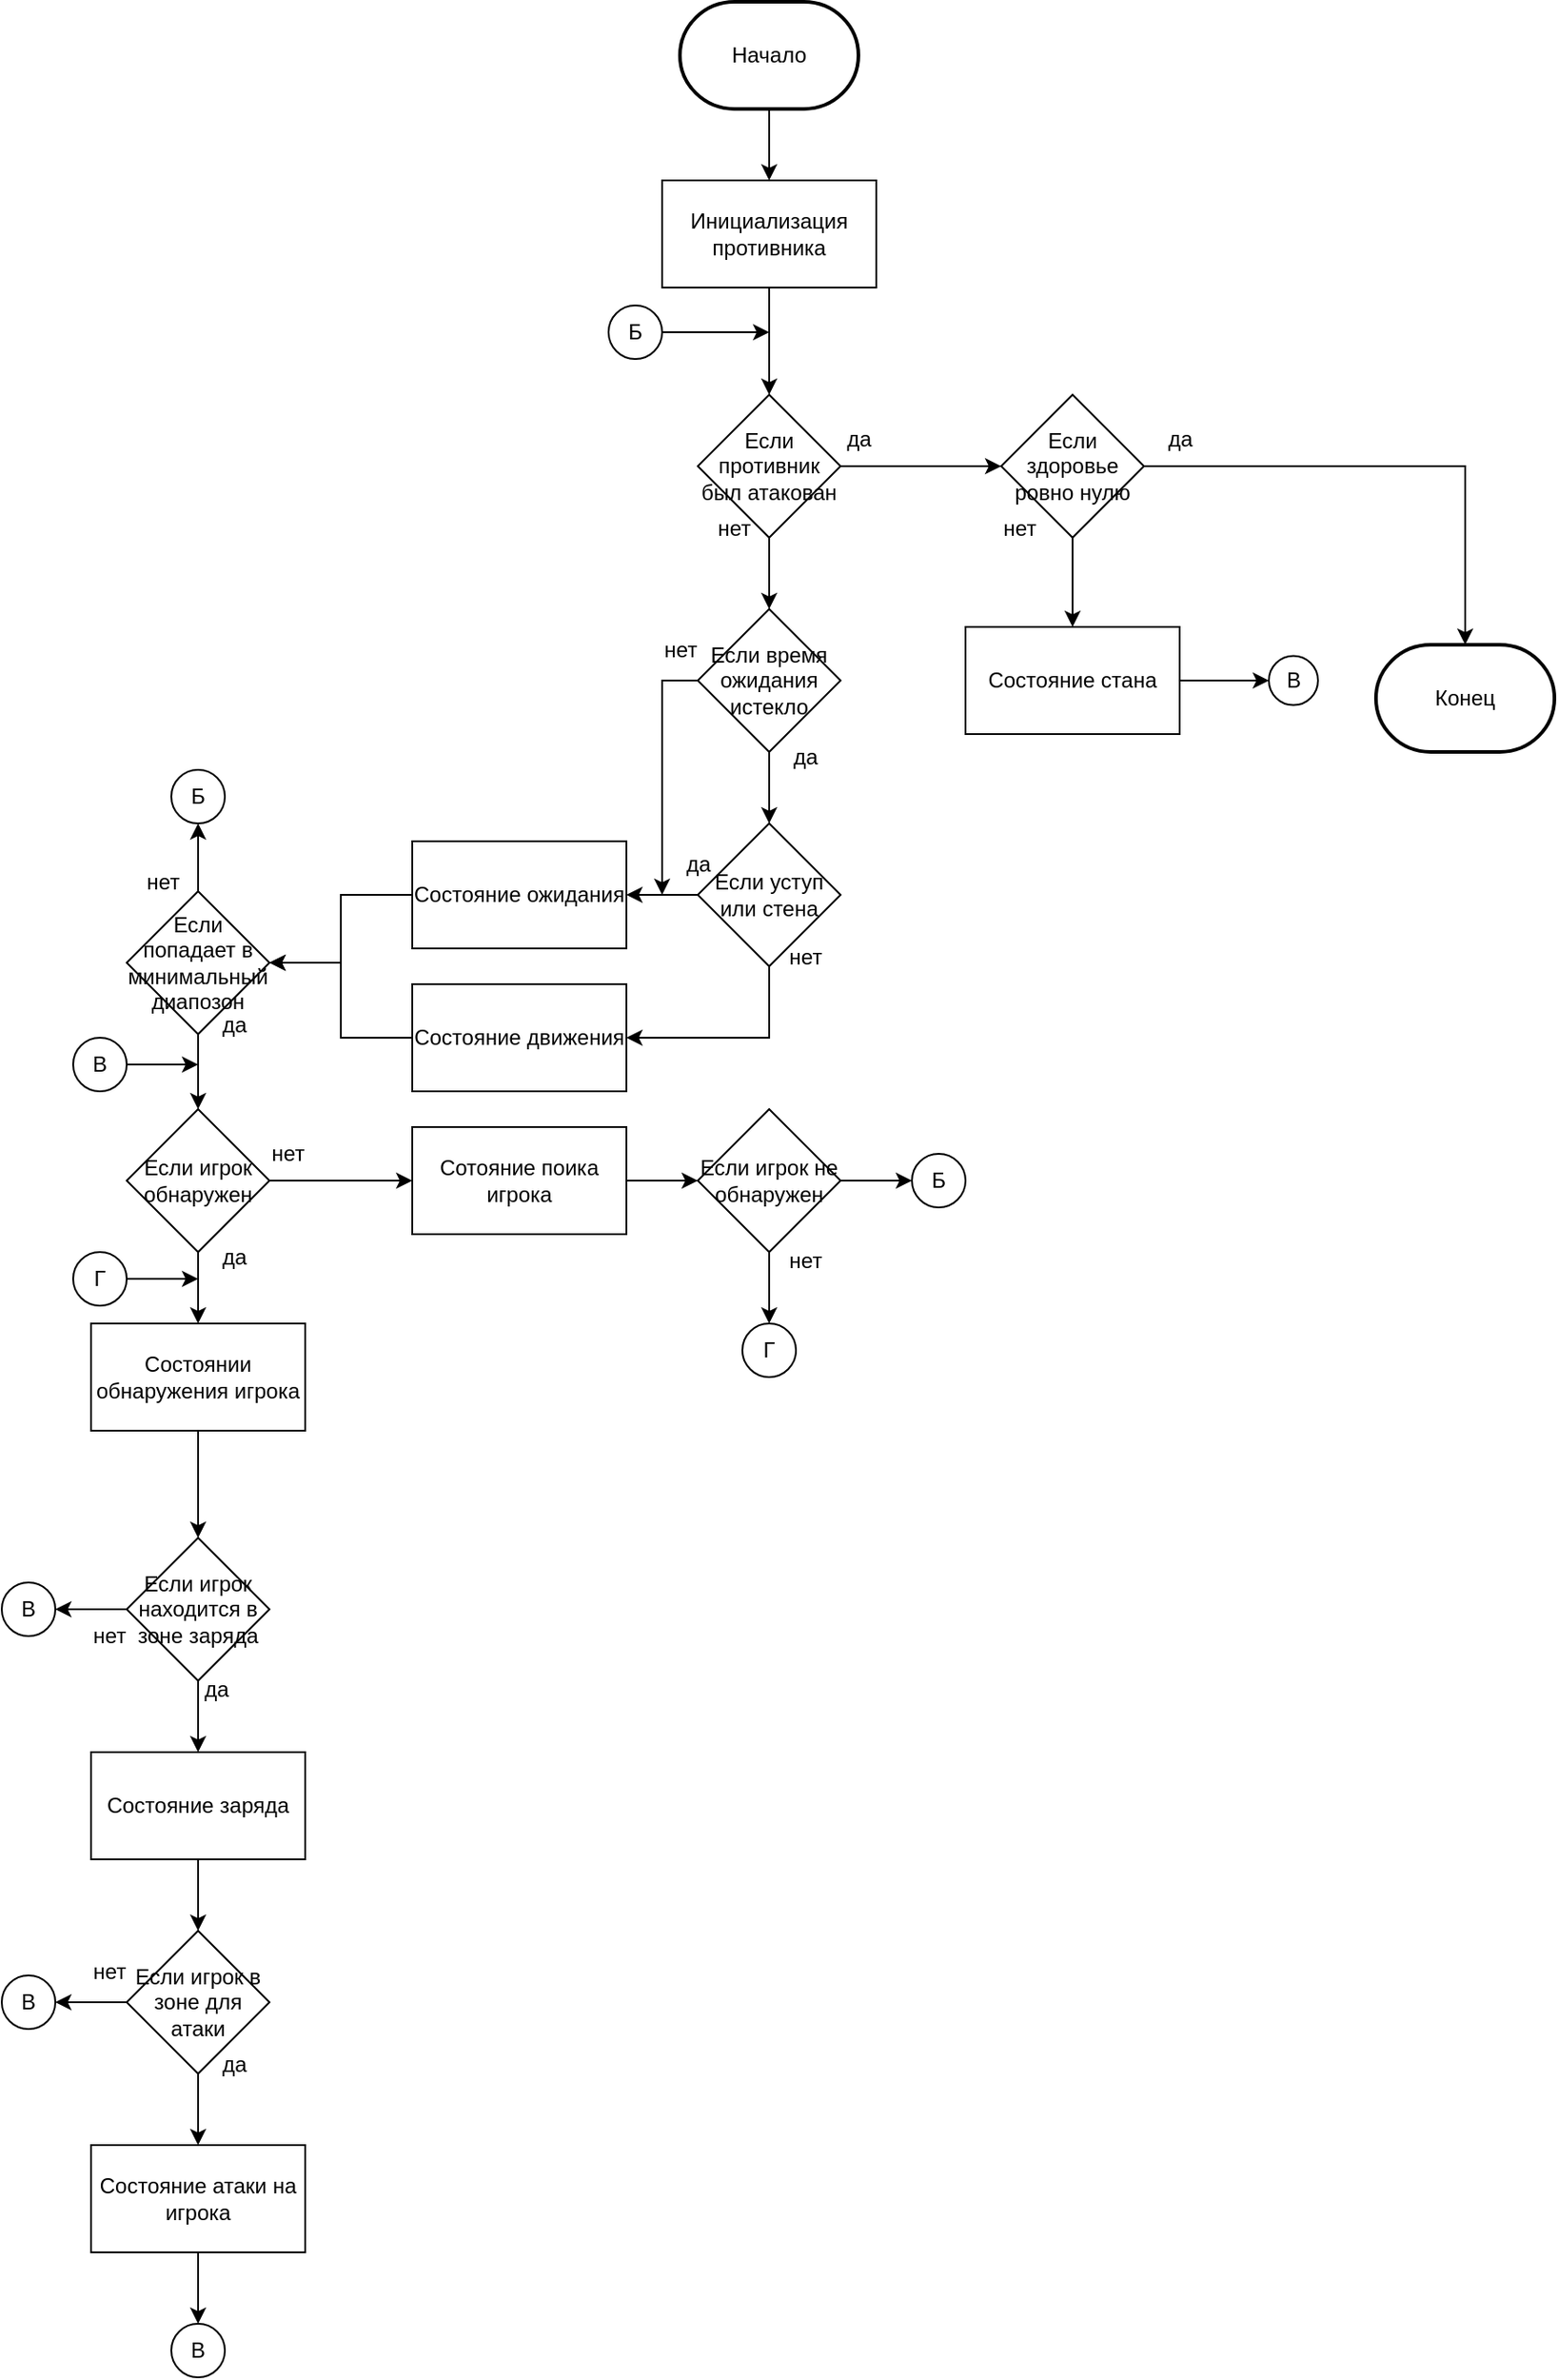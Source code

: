 <mxfile version="21.3.6" type="github">
  <diagram name="Страница 1" id="Gj84CHODnY0U7U4xxXaJ">
    <mxGraphModel dx="2147" dy="730" grid="1" gridSize="10" guides="1" tooltips="1" connect="1" arrows="1" fold="1" page="1" pageScale="1" pageWidth="827" pageHeight="1169" math="0" shadow="0">
      <root>
        <mxCell id="0" />
        <mxCell id="1" parent="0" />
        <mxCell id="MkpX5dZ0gaFHG59IAgGM-9" style="edgeStyle=orthogonalEdgeStyle;rounded=0;orthogonalLoop=1;jettySize=auto;html=1;exitX=0.5;exitY=1;exitDx=0;exitDy=0;entryX=0.5;entryY=0;entryDx=0;entryDy=0;" parent="1" source="MkpX5dZ0gaFHG59IAgGM-2" target="MkpX5dZ0gaFHG59IAgGM-7" edge="1">
          <mxGeometry relative="1" as="geometry" />
        </mxCell>
        <mxCell id="MkpX5dZ0gaFHG59IAgGM-2" value="Инициализация противника" style="rounded=0;whiteSpace=wrap;html=1;" parent="1" vertex="1">
          <mxGeometry x="340" y="120" width="120" height="60" as="geometry" />
        </mxCell>
        <mxCell id="MkpX5dZ0gaFHG59IAgGM-6" style="edgeStyle=orthogonalEdgeStyle;rounded=0;orthogonalLoop=1;jettySize=auto;html=1;exitX=0.5;exitY=1;exitDx=0;exitDy=0;exitPerimeter=0;entryX=0.5;entryY=0;entryDx=0;entryDy=0;" parent="1" source="MkpX5dZ0gaFHG59IAgGM-5" target="MkpX5dZ0gaFHG59IAgGM-2" edge="1">
          <mxGeometry relative="1" as="geometry" />
        </mxCell>
        <mxCell id="MkpX5dZ0gaFHG59IAgGM-5" value="Начало" style="strokeWidth=2;html=1;shape=mxgraph.flowchart.terminator;whiteSpace=wrap;" parent="1" vertex="1">
          <mxGeometry x="350" y="20" width="100" height="60" as="geometry" />
        </mxCell>
        <mxCell id="MkpX5dZ0gaFHG59IAgGM-10" style="edgeStyle=orthogonalEdgeStyle;rounded=0;orthogonalLoop=1;jettySize=auto;html=1;exitX=0.5;exitY=1;exitDx=0;exitDy=0;entryX=0.5;entryY=0;entryDx=0;entryDy=0;" parent="1" source="MkpX5dZ0gaFHG59IAgGM-7" target="MkpX5dZ0gaFHG59IAgGM-8" edge="1">
          <mxGeometry relative="1" as="geometry" />
        </mxCell>
        <mxCell id="MkpX5dZ0gaFHG59IAgGM-11" style="edgeStyle=orthogonalEdgeStyle;rounded=0;orthogonalLoop=1;jettySize=auto;html=1;exitX=1;exitY=0.5;exitDx=0;exitDy=0;entryX=0;entryY=0.5;entryDx=0;entryDy=0;" parent="1" source="MkpX5dZ0gaFHG59IAgGM-7" target="MkpX5dZ0gaFHG59IAgGM-12" edge="1">
          <mxGeometry relative="1" as="geometry">
            <mxPoint x="590" y="260" as="targetPoint" />
          </mxGeometry>
        </mxCell>
        <mxCell id="MkpX5dZ0gaFHG59IAgGM-7" value="Если противник был атакован" style="rhombus;whiteSpace=wrap;html=1;" parent="1" vertex="1">
          <mxGeometry x="360" y="240" width="80" height="80" as="geometry" />
        </mxCell>
        <mxCell id="MkpX5dZ0gaFHG59IAgGM-24" style="edgeStyle=orthogonalEdgeStyle;rounded=0;orthogonalLoop=1;jettySize=auto;html=1;exitX=0.5;exitY=1;exitDx=0;exitDy=0;entryX=0.5;entryY=0;entryDx=0;entryDy=0;" parent="1" source="MkpX5dZ0gaFHG59IAgGM-8" target="MkpX5dZ0gaFHG59IAgGM-23" edge="1">
          <mxGeometry relative="1" as="geometry" />
        </mxCell>
        <mxCell id="MkpX5dZ0gaFHG59IAgGM-29" style="edgeStyle=orthogonalEdgeStyle;rounded=0;orthogonalLoop=1;jettySize=auto;html=1;exitX=0;exitY=0.5;exitDx=0;exitDy=0;" parent="1" source="MkpX5dZ0gaFHG59IAgGM-8" edge="1">
          <mxGeometry relative="1" as="geometry">
            <mxPoint x="340" y="520" as="targetPoint" />
          </mxGeometry>
        </mxCell>
        <mxCell id="MkpX5dZ0gaFHG59IAgGM-8" value="Если время ожидания истекло" style="rhombus;whiteSpace=wrap;html=1;" parent="1" vertex="1">
          <mxGeometry x="360" y="360" width="80" height="80" as="geometry" />
        </mxCell>
        <mxCell id="MkpX5dZ0gaFHG59IAgGM-20" style="edgeStyle=orthogonalEdgeStyle;rounded=0;orthogonalLoop=1;jettySize=auto;html=1;exitX=0.5;exitY=1;exitDx=0;exitDy=0;entryX=0.5;entryY=0;entryDx=0;entryDy=0;" parent="1" source="MkpX5dZ0gaFHG59IAgGM-12" target="MkpX5dZ0gaFHG59IAgGM-19" edge="1">
          <mxGeometry relative="1" as="geometry" />
        </mxCell>
        <mxCell id="MkpX5dZ0gaFHG59IAgGM-93" style="edgeStyle=orthogonalEdgeStyle;rounded=0;orthogonalLoop=1;jettySize=auto;html=1;exitX=1;exitY=0.5;exitDx=0;exitDy=0;entryX=0.5;entryY=0;entryDx=0;entryDy=0;entryPerimeter=0;" parent="1" source="MkpX5dZ0gaFHG59IAgGM-12" target="MkpX5dZ0gaFHG59IAgGM-15" edge="1">
          <mxGeometry relative="1" as="geometry" />
        </mxCell>
        <mxCell id="MkpX5dZ0gaFHG59IAgGM-12" value="Если здоровье ровно нулю" style="rhombus;whiteSpace=wrap;html=1;" parent="1" vertex="1">
          <mxGeometry x="530" y="240" width="80" height="80" as="geometry" />
        </mxCell>
        <mxCell id="MkpX5dZ0gaFHG59IAgGM-13" value="да" style="text;html=1;align=center;verticalAlign=middle;resizable=0;points=[];autosize=1;strokeColor=none;fillColor=none;" parent="1" vertex="1">
          <mxGeometry x="430" y="250" width="40" height="30" as="geometry" />
        </mxCell>
        <mxCell id="MkpX5dZ0gaFHG59IAgGM-15" value="Конец" style="strokeWidth=2;html=1;shape=mxgraph.flowchart.terminator;whiteSpace=wrap;" parent="1" vertex="1">
          <mxGeometry x="740" y="380" width="100" height="60" as="geometry" />
        </mxCell>
        <mxCell id="MkpX5dZ0gaFHG59IAgGM-17" value="да" style="text;html=1;align=center;verticalAlign=middle;resizable=0;points=[];autosize=1;strokeColor=none;fillColor=none;" parent="1" vertex="1">
          <mxGeometry x="610" y="250" width="40" height="30" as="geometry" />
        </mxCell>
        <mxCell id="MkpX5dZ0gaFHG59IAgGM-18" value="нет" style="text;html=1;align=center;verticalAlign=middle;resizable=0;points=[];autosize=1;strokeColor=none;fillColor=none;" parent="1" vertex="1">
          <mxGeometry x="520" y="300" width="40" height="30" as="geometry" />
        </mxCell>
        <mxCell id="MkpX5dZ0gaFHG59IAgGM-21" style="edgeStyle=orthogonalEdgeStyle;rounded=0;orthogonalLoop=1;jettySize=auto;html=1;exitX=1;exitY=0.5;exitDx=0;exitDy=0;entryX=0;entryY=0.5;entryDx=0;entryDy=0;" parent="1" source="MkpX5dZ0gaFHG59IAgGM-19" target="MkpX5dZ0gaFHG59IAgGM-22" edge="1">
          <mxGeometry relative="1" as="geometry">
            <mxPoint x="680" y="360" as="targetPoint" />
          </mxGeometry>
        </mxCell>
        <mxCell id="MkpX5dZ0gaFHG59IAgGM-19" value="Состояние стана" style="rounded=0;whiteSpace=wrap;html=1;" parent="1" vertex="1">
          <mxGeometry x="510" y="370" width="120" height="60" as="geometry" />
        </mxCell>
        <mxCell id="MkpX5dZ0gaFHG59IAgGM-22" value="В" style="ellipse;whiteSpace=wrap;html=1;aspect=fixed;" parent="1" vertex="1">
          <mxGeometry x="680" y="386.25" width="27.5" height="27.5" as="geometry" />
        </mxCell>
        <mxCell id="MkpX5dZ0gaFHG59IAgGM-27" style="edgeStyle=orthogonalEdgeStyle;rounded=0;orthogonalLoop=1;jettySize=auto;html=1;exitX=0;exitY=0.5;exitDx=0;exitDy=0;" parent="1" source="MkpX5dZ0gaFHG59IAgGM-23" target="MkpX5dZ0gaFHG59IAgGM-28" edge="1">
          <mxGeometry relative="1" as="geometry">
            <mxPoint x="280" y="520" as="targetPoint" />
          </mxGeometry>
        </mxCell>
        <mxCell id="MkpX5dZ0gaFHG59IAgGM-34" style="edgeStyle=orthogonalEdgeStyle;rounded=0;orthogonalLoop=1;jettySize=auto;html=1;exitX=0.5;exitY=1;exitDx=0;exitDy=0;entryX=1;entryY=0.5;entryDx=0;entryDy=0;" parent="1" source="MkpX5dZ0gaFHG59IAgGM-23" target="MkpX5dZ0gaFHG59IAgGM-33" edge="1">
          <mxGeometry relative="1" as="geometry" />
        </mxCell>
        <mxCell id="MkpX5dZ0gaFHG59IAgGM-23" value="Если уступ или стена" style="rhombus;whiteSpace=wrap;html=1;" parent="1" vertex="1">
          <mxGeometry x="360" y="480" width="80" height="80" as="geometry" />
        </mxCell>
        <mxCell id="MkpX5dZ0gaFHG59IAgGM-25" value="нет" style="text;html=1;align=center;verticalAlign=middle;resizable=0;points=[];autosize=1;strokeColor=none;fillColor=none;" parent="1" vertex="1">
          <mxGeometry x="360" y="300" width="40" height="30" as="geometry" />
        </mxCell>
        <mxCell id="MkpX5dZ0gaFHG59IAgGM-26" value="да" style="text;html=1;align=center;verticalAlign=middle;resizable=0;points=[];autosize=1;strokeColor=none;fillColor=none;" parent="1" vertex="1">
          <mxGeometry x="400" y="428" width="40" height="30" as="geometry" />
        </mxCell>
        <mxCell id="MkpX5dZ0gaFHG59IAgGM-36" style="edgeStyle=orthogonalEdgeStyle;rounded=0;orthogonalLoop=1;jettySize=auto;html=1;exitX=0;exitY=0.5;exitDx=0;exitDy=0;entryX=1;entryY=0.5;entryDx=0;entryDy=0;" parent="1" source="MkpX5dZ0gaFHG59IAgGM-28" target="MkpX5dZ0gaFHG59IAgGM-35" edge="1">
          <mxGeometry relative="1" as="geometry" />
        </mxCell>
        <mxCell id="MkpX5dZ0gaFHG59IAgGM-28" value="Состояние ожидания" style="rounded=0;whiteSpace=wrap;html=1;" parent="1" vertex="1">
          <mxGeometry x="200" y="490" width="120" height="60" as="geometry" />
        </mxCell>
        <mxCell id="MkpX5dZ0gaFHG59IAgGM-30" value="нет" style="text;html=1;align=center;verticalAlign=middle;resizable=0;points=[];autosize=1;strokeColor=none;fillColor=none;" parent="1" vertex="1">
          <mxGeometry x="330" y="368" width="40" height="30" as="geometry" />
        </mxCell>
        <mxCell id="MkpX5dZ0gaFHG59IAgGM-31" value="да" style="text;html=1;align=center;verticalAlign=middle;resizable=0;points=[];autosize=1;strokeColor=none;fillColor=none;" parent="1" vertex="1">
          <mxGeometry x="340" y="488" width="40" height="30" as="geometry" />
        </mxCell>
        <mxCell id="MkpX5dZ0gaFHG59IAgGM-32" value="нет" style="text;html=1;align=center;verticalAlign=middle;resizable=0;points=[];autosize=1;strokeColor=none;fillColor=none;" parent="1" vertex="1">
          <mxGeometry x="400" y="540" width="40" height="30" as="geometry" />
        </mxCell>
        <mxCell id="MkpX5dZ0gaFHG59IAgGM-37" style="edgeStyle=orthogonalEdgeStyle;rounded=0;orthogonalLoop=1;jettySize=auto;html=1;exitX=0;exitY=0.5;exitDx=0;exitDy=0;entryX=1;entryY=0.5;entryDx=0;entryDy=0;" parent="1" source="MkpX5dZ0gaFHG59IAgGM-33" target="MkpX5dZ0gaFHG59IAgGM-35" edge="1">
          <mxGeometry relative="1" as="geometry">
            <mxPoint x="140" y="580" as="targetPoint" />
          </mxGeometry>
        </mxCell>
        <mxCell id="MkpX5dZ0gaFHG59IAgGM-33" value="Состояние движения" style="rounded=0;whiteSpace=wrap;html=1;" parent="1" vertex="1">
          <mxGeometry x="200" y="570" width="120" height="60" as="geometry" />
        </mxCell>
        <mxCell id="MkpX5dZ0gaFHG59IAgGM-38" style="edgeStyle=orthogonalEdgeStyle;rounded=0;orthogonalLoop=1;jettySize=auto;html=1;exitX=0.5;exitY=0;exitDx=0;exitDy=0;entryX=0.5;entryY=1;entryDx=0;entryDy=0;" parent="1" source="MkpX5dZ0gaFHG59IAgGM-35" target="MkpX5dZ0gaFHG59IAgGM-39" edge="1">
          <mxGeometry relative="1" as="geometry">
            <mxPoint x="80" y="480" as="targetPoint" />
          </mxGeometry>
        </mxCell>
        <mxCell id="MkpX5dZ0gaFHG59IAgGM-45" style="edgeStyle=orthogonalEdgeStyle;rounded=0;orthogonalLoop=1;jettySize=auto;html=1;exitX=0.5;exitY=1;exitDx=0;exitDy=0;entryX=0.5;entryY=0;entryDx=0;entryDy=0;" parent="1" source="MkpX5dZ0gaFHG59IAgGM-35" target="MkpX5dZ0gaFHG59IAgGM-44" edge="1">
          <mxGeometry relative="1" as="geometry" />
        </mxCell>
        <mxCell id="MkpX5dZ0gaFHG59IAgGM-35" value="Если попадает в минимальный диапозон" style="rhombus;whiteSpace=wrap;html=1;" parent="1" vertex="1">
          <mxGeometry x="40" y="518" width="80" height="80" as="geometry" />
        </mxCell>
        <mxCell id="MkpX5dZ0gaFHG59IAgGM-39" value="Б" style="ellipse;whiteSpace=wrap;html=1;aspect=fixed;" parent="1" vertex="1">
          <mxGeometry x="65" y="450" width="30" height="30" as="geometry" />
        </mxCell>
        <mxCell id="MkpX5dZ0gaFHG59IAgGM-43" style="edgeStyle=orthogonalEdgeStyle;rounded=0;orthogonalLoop=1;jettySize=auto;html=1;exitX=1;exitY=0.5;exitDx=0;exitDy=0;" parent="1" source="MkpX5dZ0gaFHG59IAgGM-40" edge="1">
          <mxGeometry relative="1" as="geometry">
            <mxPoint x="400" y="205" as="targetPoint" />
          </mxGeometry>
        </mxCell>
        <mxCell id="MkpX5dZ0gaFHG59IAgGM-40" value="Б" style="ellipse;whiteSpace=wrap;html=1;aspect=fixed;" parent="1" vertex="1">
          <mxGeometry x="310" y="190" width="30" height="30" as="geometry" />
        </mxCell>
        <mxCell id="MkpX5dZ0gaFHG59IAgGM-47" style="edgeStyle=orthogonalEdgeStyle;rounded=0;orthogonalLoop=1;jettySize=auto;html=1;exitX=0.5;exitY=1;exitDx=0;exitDy=0;entryX=0.5;entryY=0;entryDx=0;entryDy=0;" parent="1" source="MkpX5dZ0gaFHG59IAgGM-44" target="MkpX5dZ0gaFHG59IAgGM-66" edge="1">
          <mxGeometry relative="1" as="geometry" />
        </mxCell>
        <mxCell id="MkpX5dZ0gaFHG59IAgGM-63" style="edgeStyle=orthogonalEdgeStyle;rounded=0;orthogonalLoop=1;jettySize=auto;html=1;exitX=1;exitY=0.5;exitDx=0;exitDy=0;entryX=0;entryY=0.5;entryDx=0;entryDy=0;" parent="1" source="MkpX5dZ0gaFHG59IAgGM-44" target="MkpX5dZ0gaFHG59IAgGM-69" edge="1">
          <mxGeometry relative="1" as="geometry">
            <mxPoint x="160" y="680" as="targetPoint" />
          </mxGeometry>
        </mxCell>
        <mxCell id="MkpX5dZ0gaFHG59IAgGM-44" value="Если игрок обнаружен" style="rhombus;whiteSpace=wrap;html=1;" parent="1" vertex="1">
          <mxGeometry x="40" y="640" width="80" height="80" as="geometry" />
        </mxCell>
        <mxCell id="MkpX5dZ0gaFHG59IAgGM-49" style="edgeStyle=orthogonalEdgeStyle;rounded=0;orthogonalLoop=1;jettySize=auto;html=1;exitX=0.5;exitY=1;exitDx=0;exitDy=0;entryX=0.5;entryY=0;entryDx=0;entryDy=0;" parent="1" source="MkpX5dZ0gaFHG59IAgGM-46" target="MkpX5dZ0gaFHG59IAgGM-48" edge="1">
          <mxGeometry relative="1" as="geometry" />
        </mxCell>
        <mxCell id="MkpX5dZ0gaFHG59IAgGM-78" style="edgeStyle=orthogonalEdgeStyle;rounded=0;orthogonalLoop=1;jettySize=auto;html=1;exitX=0;exitY=0.5;exitDx=0;exitDy=0;entryX=1;entryY=0.5;entryDx=0;entryDy=0;" parent="1" source="MkpX5dZ0gaFHG59IAgGM-46" target="MkpX5dZ0gaFHG59IAgGM-74" edge="1">
          <mxGeometry relative="1" as="geometry" />
        </mxCell>
        <mxCell id="MkpX5dZ0gaFHG59IAgGM-46" value="Если игрок находится в зоне заряда" style="rhombus;whiteSpace=wrap;html=1;" parent="1" vertex="1">
          <mxGeometry x="40" y="880" width="80" height="80" as="geometry" />
        </mxCell>
        <mxCell id="MkpX5dZ0gaFHG59IAgGM-51" style="edgeStyle=orthogonalEdgeStyle;rounded=0;orthogonalLoop=1;jettySize=auto;html=1;exitX=0.5;exitY=1;exitDx=0;exitDy=0;entryX=0.5;entryY=0;entryDx=0;entryDy=0;" parent="1" source="MkpX5dZ0gaFHG59IAgGM-48" target="MkpX5dZ0gaFHG59IAgGM-50" edge="1">
          <mxGeometry relative="1" as="geometry" />
        </mxCell>
        <mxCell id="MkpX5dZ0gaFHG59IAgGM-48" value="Состояние заряда" style="rounded=0;whiteSpace=wrap;html=1;" parent="1" vertex="1">
          <mxGeometry x="20" y="1000" width="120" height="60" as="geometry" />
        </mxCell>
        <mxCell id="MkpX5dZ0gaFHG59IAgGM-53" style="edgeStyle=orthogonalEdgeStyle;rounded=0;orthogonalLoop=1;jettySize=auto;html=1;exitX=0.5;exitY=1;exitDx=0;exitDy=0;entryX=0.5;entryY=0;entryDx=0;entryDy=0;" parent="1" source="MkpX5dZ0gaFHG59IAgGM-50" target="MkpX5dZ0gaFHG59IAgGM-52" edge="1">
          <mxGeometry relative="1" as="geometry" />
        </mxCell>
        <mxCell id="MkpX5dZ0gaFHG59IAgGM-76" style="edgeStyle=orthogonalEdgeStyle;rounded=0;orthogonalLoop=1;jettySize=auto;html=1;exitX=0;exitY=0.5;exitDx=0;exitDy=0;entryX=1;entryY=0.5;entryDx=0;entryDy=0;" parent="1" source="MkpX5dZ0gaFHG59IAgGM-50" target="MkpX5dZ0gaFHG59IAgGM-73" edge="1">
          <mxGeometry relative="1" as="geometry" />
        </mxCell>
        <mxCell id="MkpX5dZ0gaFHG59IAgGM-50" value="Если игрок в зоне для атаки" style="rhombus;whiteSpace=wrap;html=1;" parent="1" vertex="1">
          <mxGeometry x="40" y="1100" width="80" height="80" as="geometry" />
        </mxCell>
        <mxCell id="MkpX5dZ0gaFHG59IAgGM-75" style="edgeStyle=orthogonalEdgeStyle;rounded=0;orthogonalLoop=1;jettySize=auto;html=1;exitX=0.5;exitY=1;exitDx=0;exitDy=0;entryX=0.5;entryY=0;entryDx=0;entryDy=0;" parent="1" source="MkpX5dZ0gaFHG59IAgGM-52" target="MkpX5dZ0gaFHG59IAgGM-72" edge="1">
          <mxGeometry relative="1" as="geometry" />
        </mxCell>
        <mxCell id="MkpX5dZ0gaFHG59IAgGM-52" value="Состояние атаки на игрока" style="rounded=0;whiteSpace=wrap;html=1;" parent="1" vertex="1">
          <mxGeometry x="20" y="1220" width="120" height="60" as="geometry" />
        </mxCell>
        <mxCell id="MkpX5dZ0gaFHG59IAgGM-54" value="да" style="text;html=1;align=center;verticalAlign=middle;resizable=0;points=[];autosize=1;strokeColor=none;fillColor=none;" parent="1" vertex="1">
          <mxGeometry x="80" y="708" width="40" height="30" as="geometry" />
        </mxCell>
        <mxCell id="MkpX5dZ0gaFHG59IAgGM-55" value="да" style="text;html=1;align=center;verticalAlign=middle;resizable=0;points=[];autosize=1;strokeColor=none;fillColor=none;" parent="1" vertex="1">
          <mxGeometry x="70" y="950" width="40" height="30" as="geometry" />
        </mxCell>
        <mxCell id="MkpX5dZ0gaFHG59IAgGM-56" value="да" style="text;html=1;align=center;verticalAlign=middle;resizable=0;points=[];autosize=1;strokeColor=none;fillColor=none;" parent="1" vertex="1">
          <mxGeometry x="80" y="1160" width="40" height="30" as="geometry" />
        </mxCell>
        <mxCell id="MkpX5dZ0gaFHG59IAgGM-59" value="нет" style="text;html=1;align=center;verticalAlign=middle;resizable=0;points=[];autosize=1;strokeColor=none;fillColor=none;" parent="1" vertex="1">
          <mxGeometry x="10" y="1108" width="40" height="30" as="geometry" />
        </mxCell>
        <mxCell id="MkpX5dZ0gaFHG59IAgGM-61" value="да" style="text;html=1;align=center;verticalAlign=middle;resizable=0;points=[];autosize=1;strokeColor=none;fillColor=none;" parent="1" vertex="1">
          <mxGeometry x="80" y="578" width="40" height="30" as="geometry" />
        </mxCell>
        <mxCell id="MkpX5dZ0gaFHG59IAgGM-62" value="нет" style="text;html=1;align=center;verticalAlign=middle;resizable=0;points=[];autosize=1;strokeColor=none;fillColor=none;" parent="1" vertex="1">
          <mxGeometry x="40" y="498" width="40" height="30" as="geometry" />
        </mxCell>
        <mxCell id="MkpX5dZ0gaFHG59IAgGM-70" style="edgeStyle=orthogonalEdgeStyle;rounded=0;orthogonalLoop=1;jettySize=auto;html=1;exitX=0.5;exitY=1;exitDx=0;exitDy=0;entryX=0.5;entryY=0;entryDx=0;entryDy=0;" parent="1" source="MkpX5dZ0gaFHG59IAgGM-66" target="MkpX5dZ0gaFHG59IAgGM-46" edge="1">
          <mxGeometry relative="1" as="geometry" />
        </mxCell>
        <mxCell id="MkpX5dZ0gaFHG59IAgGM-66" value="Состоянии обнаружения игрока" style="rounded=0;whiteSpace=wrap;html=1;" parent="1" vertex="1">
          <mxGeometry x="20" y="760" width="120" height="60" as="geometry" />
        </mxCell>
        <mxCell id="MkpX5dZ0gaFHG59IAgGM-67" value="нет" style="text;html=1;align=center;verticalAlign=middle;resizable=0;points=[];autosize=1;strokeColor=none;fillColor=none;" parent="1" vertex="1">
          <mxGeometry x="110" y="650" width="40" height="30" as="geometry" />
        </mxCell>
        <mxCell id="MkpX5dZ0gaFHG59IAgGM-68" value="нет" style="text;html=1;align=center;verticalAlign=middle;resizable=0;points=[];autosize=1;strokeColor=none;fillColor=none;" parent="1" vertex="1">
          <mxGeometry x="10" y="920" width="40" height="30" as="geometry" />
        </mxCell>
        <mxCell id="MkpX5dZ0gaFHG59IAgGM-82" style="edgeStyle=orthogonalEdgeStyle;rounded=0;orthogonalLoop=1;jettySize=auto;html=1;exitX=1;exitY=0.5;exitDx=0;exitDy=0;entryX=0;entryY=0.5;entryDx=0;entryDy=0;" parent="1" source="MkpX5dZ0gaFHG59IAgGM-69" target="MkpX5dZ0gaFHG59IAgGM-83" edge="1">
          <mxGeometry relative="1" as="geometry">
            <mxPoint x="360" y="680" as="targetPoint" />
          </mxGeometry>
        </mxCell>
        <mxCell id="MkpX5dZ0gaFHG59IAgGM-69" value="Сотояние поика игрока" style="rounded=0;whiteSpace=wrap;html=1;" parent="1" vertex="1">
          <mxGeometry x="200" y="650" width="120" height="60" as="geometry" />
        </mxCell>
        <mxCell id="MkpX5dZ0gaFHG59IAgGM-72" value="В" style="ellipse;whiteSpace=wrap;html=1;aspect=fixed;" parent="1" vertex="1">
          <mxGeometry x="65" y="1320" width="30" height="30" as="geometry" />
        </mxCell>
        <mxCell id="MkpX5dZ0gaFHG59IAgGM-73" value="В" style="ellipse;whiteSpace=wrap;html=1;aspect=fixed;" parent="1" vertex="1">
          <mxGeometry x="-30" y="1125" width="30" height="30" as="geometry" />
        </mxCell>
        <mxCell id="MkpX5dZ0gaFHG59IAgGM-74" value="В" style="ellipse;whiteSpace=wrap;html=1;aspect=fixed;" parent="1" vertex="1">
          <mxGeometry x="-30" y="905" width="30" height="30" as="geometry" />
        </mxCell>
        <mxCell id="MkpX5dZ0gaFHG59IAgGM-81" style="edgeStyle=orthogonalEdgeStyle;rounded=0;orthogonalLoop=1;jettySize=auto;html=1;exitX=1;exitY=0.5;exitDx=0;exitDy=0;" parent="1" source="MkpX5dZ0gaFHG59IAgGM-79" edge="1">
          <mxGeometry relative="1" as="geometry">
            <mxPoint x="80" y="615" as="targetPoint" />
          </mxGeometry>
        </mxCell>
        <mxCell id="MkpX5dZ0gaFHG59IAgGM-79" value="В" style="ellipse;whiteSpace=wrap;html=1;aspect=fixed;" parent="1" vertex="1">
          <mxGeometry x="10" y="600" width="30" height="30" as="geometry" />
        </mxCell>
        <mxCell id="MkpX5dZ0gaFHG59IAgGM-84" style="edgeStyle=orthogonalEdgeStyle;rounded=0;orthogonalLoop=1;jettySize=auto;html=1;exitX=0.5;exitY=1;exitDx=0;exitDy=0;entryX=0.5;entryY=0;entryDx=0;entryDy=0;" parent="1" source="MkpX5dZ0gaFHG59IAgGM-83" target="MkpX5dZ0gaFHG59IAgGM-85" edge="1">
          <mxGeometry relative="1" as="geometry">
            <mxPoint x="400" y="760" as="targetPoint" />
          </mxGeometry>
        </mxCell>
        <mxCell id="MkpX5dZ0gaFHG59IAgGM-92" style="edgeStyle=orthogonalEdgeStyle;rounded=0;orthogonalLoop=1;jettySize=auto;html=1;exitX=1;exitY=0.5;exitDx=0;exitDy=0;entryX=0;entryY=0.5;entryDx=0;entryDy=0;" parent="1" source="MkpX5dZ0gaFHG59IAgGM-83" target="MkpX5dZ0gaFHG59IAgGM-91" edge="1">
          <mxGeometry relative="1" as="geometry" />
        </mxCell>
        <mxCell id="MkpX5dZ0gaFHG59IAgGM-83" value="Если игрок не обнаружен" style="rhombus;whiteSpace=wrap;html=1;" parent="1" vertex="1">
          <mxGeometry x="360" y="640" width="80" height="80" as="geometry" />
        </mxCell>
        <mxCell id="MkpX5dZ0gaFHG59IAgGM-85" value="Г" style="ellipse;whiteSpace=wrap;html=1;aspect=fixed;" parent="1" vertex="1">
          <mxGeometry x="385" y="760" width="30" height="30" as="geometry" />
        </mxCell>
        <mxCell id="MkpX5dZ0gaFHG59IAgGM-89" style="edgeStyle=orthogonalEdgeStyle;rounded=0;orthogonalLoop=1;jettySize=auto;html=1;exitX=1;exitY=0.5;exitDx=0;exitDy=0;" parent="1" source="MkpX5dZ0gaFHG59IAgGM-86" edge="1">
          <mxGeometry relative="1" as="geometry">
            <mxPoint x="80" y="735" as="targetPoint" />
          </mxGeometry>
        </mxCell>
        <mxCell id="MkpX5dZ0gaFHG59IAgGM-86" value="Г" style="ellipse;whiteSpace=wrap;html=1;aspect=fixed;" parent="1" vertex="1">
          <mxGeometry x="10" y="720" width="30" height="30" as="geometry" />
        </mxCell>
        <mxCell id="MkpX5dZ0gaFHG59IAgGM-90" value="нет" style="text;html=1;align=center;verticalAlign=middle;resizable=0;points=[];autosize=1;strokeColor=none;fillColor=none;" parent="1" vertex="1">
          <mxGeometry x="400" y="710" width="40" height="30" as="geometry" />
        </mxCell>
        <mxCell id="MkpX5dZ0gaFHG59IAgGM-91" value="Б" style="ellipse;whiteSpace=wrap;html=1;aspect=fixed;" parent="1" vertex="1">
          <mxGeometry x="480" y="665" width="30" height="30" as="geometry" />
        </mxCell>
      </root>
    </mxGraphModel>
  </diagram>
</mxfile>
